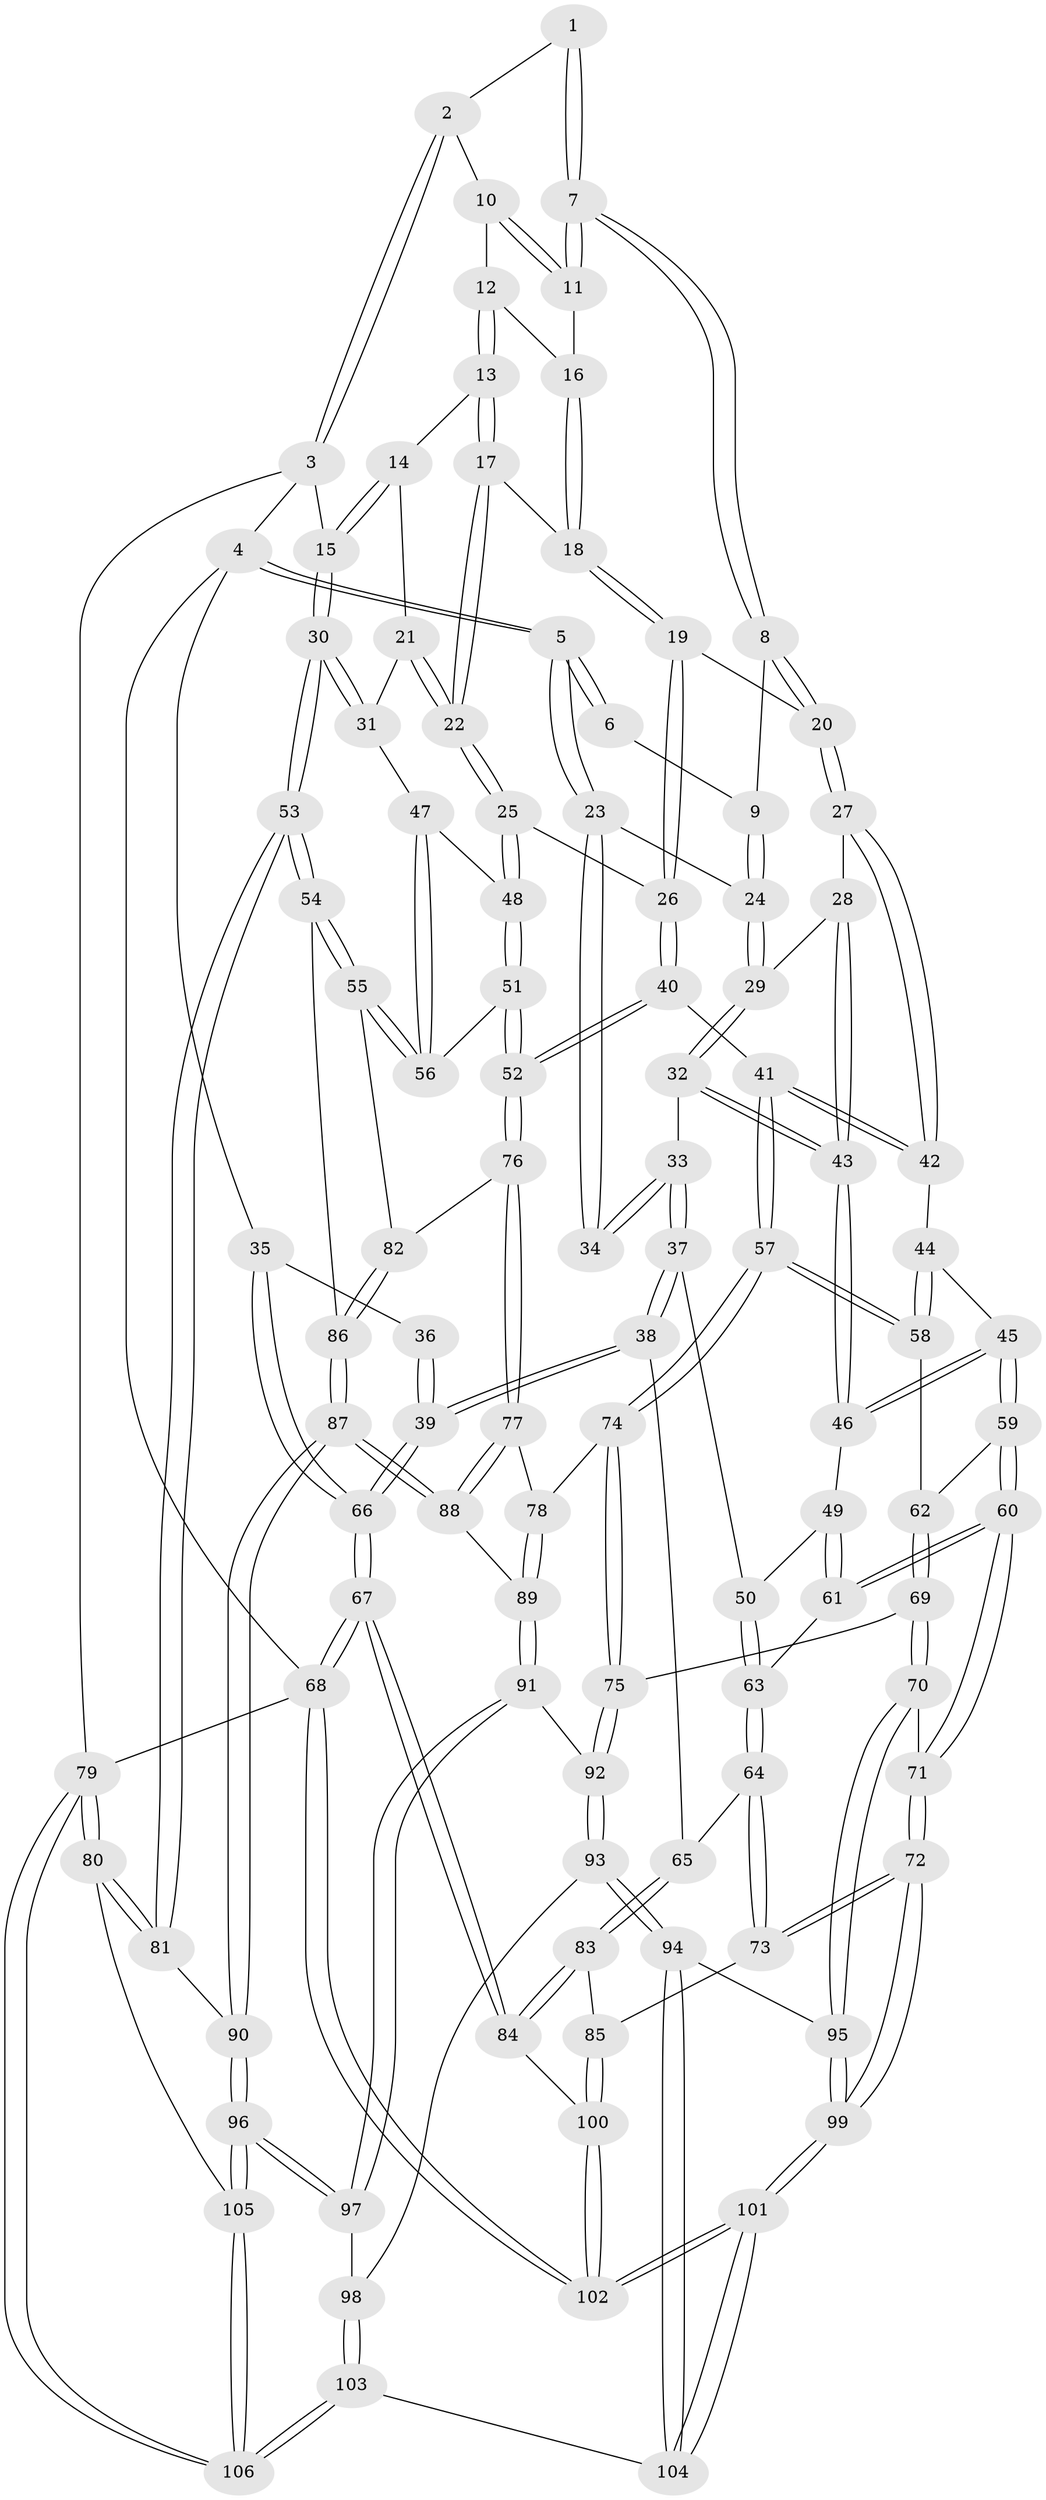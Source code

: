 // coarse degree distribution, {3: 0.09523809523809523, 5: 0.36507936507936506, 7: 0.015873015873015872, 6: 0.1111111111111111, 4: 0.38095238095238093, 2: 0.031746031746031744}
// Generated by graph-tools (version 1.1) at 2025/24/03/03/25 07:24:32]
// undirected, 106 vertices, 262 edges
graph export_dot {
graph [start="1"]
  node [color=gray90,style=filled];
  1 [pos="+0.552753647597952+0"];
  2 [pos="+0.6314989101410737+0"];
  3 [pos="+1+0"];
  4 [pos="+0+0"];
  5 [pos="+0+0"];
  6 [pos="+0.4271118241529844+0"];
  7 [pos="+0.4943227524956917+0.12752850299078552"];
  8 [pos="+0.4691292916511822+0.15058389768445066"];
  9 [pos="+0.39456753402104905+0.11969459528816201"];
  10 [pos="+0.6340777366229616+0"];
  11 [pos="+0.5322032028096506+0.10472853524070425"];
  12 [pos="+0.6803337617748705+0.045591294601785265"];
  13 [pos="+0.8185480704360609+0.11073267418930038"];
  14 [pos="+0.9133710375524952+0.09223959269656715"];
  15 [pos="+1+0"];
  16 [pos="+0.6565397934572955+0.07439406555982526"];
  17 [pos="+0.7551657840075161+0.19323467048372744"];
  18 [pos="+0.654392736201811+0.1813835332743949"];
  19 [pos="+0.567799921410193+0.27038281810188003"];
  20 [pos="+0.5274657679420822+0.2561901925513588"];
  21 [pos="+0.8816356481827897+0.23489442271638056"];
  22 [pos="+0.7579921603189067+0.34244214734640305"];
  23 [pos="+0.2070569531604206+0.1519963074506666"];
  24 [pos="+0.2405572915224317+0.16127568902236486"];
  25 [pos="+0.757873308700767+0.34275114715308647"];
  26 [pos="+0.6217525144845414+0.329785664830931"];
  27 [pos="+0.42832443767555256+0.3498339535292917"];
  28 [pos="+0.3606098206889022+0.3354349975869151"];
  29 [pos="+0.28063910055708413+0.24424743656108527"];
  30 [pos="+1+0.32000475027848646"];
  31 [pos="+0.9671468058510112+0.35934218436020543"];
  32 [pos="+0.24495784169790533+0.38114297794234414"];
  33 [pos="+0.16387411382121259+0.38825596638862325"];
  34 [pos="+0.14515826464500994+0.29373290316697825"];
  35 [pos="+0+0"];
  36 [pos="+0.07416147617733024+0.31564508234368166"];
  37 [pos="+0.14060767400331875+0.4452606934258321"];
  38 [pos="+0+0.4968918667942736"];
  39 [pos="+0+0.4695891399821271"];
  40 [pos="+0.5756520426292607+0.4846768167620444"];
  41 [pos="+0.5539174285072648+0.5007974776342654"];
  42 [pos="+0.43104191208981274+0.3695457592468155"];
  43 [pos="+0.29423490753550435+0.4149456908903835"];
  44 [pos="+0.3931129135369885+0.4589602040588118"];
  45 [pos="+0.3367114053295019+0.4768674747620203"];
  46 [pos="+0.2977077874761323+0.45826164344130726"];
  47 [pos="+0.9347158714042159+0.37808612649800066"];
  48 [pos="+0.7666498333910915+0.35547135003342367"];
  49 [pos="+0.2795755504850892+0.4701026726812142"];
  50 [pos="+0.16791018632411928+0.4649128269137138"];
  51 [pos="+0.7696418793017092+0.5100411265246219"];
  52 [pos="+0.7634987545850983+0.5297653657517561"];
  53 [pos="+1+0.6218241608268048"];
  54 [pos="+1+0.6042385957597106"];
  55 [pos="+0.9699056985102621+0.5685622084469153"];
  56 [pos="+0.9161045507157788+0.457028858330865"];
  57 [pos="+0.5214802291197496+0.5568691866305439"];
  58 [pos="+0.4657254885709748+0.5338959751925078"];
  59 [pos="+0.3493451153774209+0.5495822504236683"];
  60 [pos="+0.28893367745236953+0.6021313192718155"];
  61 [pos="+0.2547416016204539+0.5579499110721459"];
  62 [pos="+0.3599716413703785+0.5528927019400084"];
  63 [pos="+0.1997889198090487+0.5497631252121515"];
  64 [pos="+0.15494628537555138+0.6007198294743197"];
  65 [pos="+0.08140765660337655+0.5875470283629924"];
  66 [pos="+0+0.4692189302180043"];
  67 [pos="+0+0.8561448497483135"];
  68 [pos="+0+1"];
  69 [pos="+0.43889640674284947+0.6919663719184418"];
  70 [pos="+0.31713841436069196+0.7534704936095319"];
  71 [pos="+0.28565038259885284+0.7525851341736852"];
  72 [pos="+0.2781674060427774+0.7558475194077179"];
  73 [pos="+0.2655506942408192+0.7573147022873146"];
  74 [pos="+0.524871591562911+0.6423443972023222"];
  75 [pos="+0.5013750560583278+0.6734682090655204"];
  76 [pos="+0.7707604769489058+0.5582025137550659"];
  77 [pos="+0.7562579751013807+0.596030846256002"];
  78 [pos="+0.6387970859169271+0.6578992895193085"];
  79 [pos="+1+1"];
  80 [pos="+1+0.9323197703825248"];
  81 [pos="+1+0.7247882120143901"];
  82 [pos="+0.8892286105673152+0.5819719963574207"];
  83 [pos="+0.07534463662112147+0.7154217553248897"];
  84 [pos="+0+0.8244144656727755"];
  85 [pos="+0.25021911855960177+0.7644236382814248"];
  86 [pos="+0.8795679941731335+0.7075588811338532"];
  87 [pos="+0.8370370655796693+0.7644623181899141"];
  88 [pos="+0.8099242827813486+0.7380268286562172"];
  89 [pos="+0.6793244877459973+0.7487292573303832"];
  90 [pos="+0.8583369107009072+0.8263917823830714"];
  91 [pos="+0.6503545014071703+0.8192623006761168"];
  92 [pos="+0.5640289555892168+0.8254597901402854"];
  93 [pos="+0.5316517881659646+0.8863806528968737"];
  94 [pos="+0.4909713972149818+0.9140684116606272"];
  95 [pos="+0.4429291855031287+0.8965222786504753"];
  96 [pos="+0.8224171357487662+0.9233729073383335"];
  97 [pos="+0.7497887109174111+0.9027797658756784"];
  98 [pos="+0.6276986832888646+0.9497504941950216"];
  99 [pos="+0.3156284583850129+0.9921410077910304"];
  100 [pos="+0.18030285296425044+0.8508786635066315"];
  101 [pos="+0.20726697729225416+1"];
  102 [pos="+0.08839308373047326+1"];
  103 [pos="+0.5854514025148313+1"];
  104 [pos="+0.49979004731533994+1"];
  105 [pos="+0.8288218697040076+0.9435304744595553"];
  106 [pos="+0.8183317841222889+1"];
  1 -- 2;
  1 -- 7;
  1 -- 7;
  2 -- 3;
  2 -- 3;
  2 -- 10;
  3 -- 4;
  3 -- 15;
  3 -- 79;
  4 -- 5;
  4 -- 5;
  4 -- 35;
  4 -- 68;
  5 -- 6;
  5 -- 6;
  5 -- 23;
  5 -- 23;
  6 -- 9;
  7 -- 8;
  7 -- 8;
  7 -- 11;
  7 -- 11;
  8 -- 9;
  8 -- 20;
  8 -- 20;
  9 -- 24;
  9 -- 24;
  10 -- 11;
  10 -- 11;
  10 -- 12;
  11 -- 16;
  12 -- 13;
  12 -- 13;
  12 -- 16;
  13 -- 14;
  13 -- 17;
  13 -- 17;
  14 -- 15;
  14 -- 15;
  14 -- 21;
  15 -- 30;
  15 -- 30;
  16 -- 18;
  16 -- 18;
  17 -- 18;
  17 -- 22;
  17 -- 22;
  18 -- 19;
  18 -- 19;
  19 -- 20;
  19 -- 26;
  19 -- 26;
  20 -- 27;
  20 -- 27;
  21 -- 22;
  21 -- 22;
  21 -- 31;
  22 -- 25;
  22 -- 25;
  23 -- 24;
  23 -- 34;
  23 -- 34;
  24 -- 29;
  24 -- 29;
  25 -- 26;
  25 -- 48;
  25 -- 48;
  26 -- 40;
  26 -- 40;
  27 -- 28;
  27 -- 42;
  27 -- 42;
  28 -- 29;
  28 -- 43;
  28 -- 43;
  29 -- 32;
  29 -- 32;
  30 -- 31;
  30 -- 31;
  30 -- 53;
  30 -- 53;
  31 -- 47;
  32 -- 33;
  32 -- 43;
  32 -- 43;
  33 -- 34;
  33 -- 34;
  33 -- 37;
  33 -- 37;
  35 -- 36;
  35 -- 66;
  35 -- 66;
  36 -- 39;
  36 -- 39;
  37 -- 38;
  37 -- 38;
  37 -- 50;
  38 -- 39;
  38 -- 39;
  38 -- 65;
  39 -- 66;
  39 -- 66;
  40 -- 41;
  40 -- 52;
  40 -- 52;
  41 -- 42;
  41 -- 42;
  41 -- 57;
  41 -- 57;
  42 -- 44;
  43 -- 46;
  43 -- 46;
  44 -- 45;
  44 -- 58;
  44 -- 58;
  45 -- 46;
  45 -- 46;
  45 -- 59;
  45 -- 59;
  46 -- 49;
  47 -- 48;
  47 -- 56;
  47 -- 56;
  48 -- 51;
  48 -- 51;
  49 -- 50;
  49 -- 61;
  49 -- 61;
  50 -- 63;
  50 -- 63;
  51 -- 52;
  51 -- 52;
  51 -- 56;
  52 -- 76;
  52 -- 76;
  53 -- 54;
  53 -- 54;
  53 -- 81;
  53 -- 81;
  54 -- 55;
  54 -- 55;
  54 -- 86;
  55 -- 56;
  55 -- 56;
  55 -- 82;
  57 -- 58;
  57 -- 58;
  57 -- 74;
  57 -- 74;
  58 -- 62;
  59 -- 60;
  59 -- 60;
  59 -- 62;
  60 -- 61;
  60 -- 61;
  60 -- 71;
  60 -- 71;
  61 -- 63;
  62 -- 69;
  62 -- 69;
  63 -- 64;
  63 -- 64;
  64 -- 65;
  64 -- 73;
  64 -- 73;
  65 -- 83;
  65 -- 83;
  66 -- 67;
  66 -- 67;
  67 -- 68;
  67 -- 68;
  67 -- 84;
  67 -- 84;
  68 -- 102;
  68 -- 102;
  68 -- 79;
  69 -- 70;
  69 -- 70;
  69 -- 75;
  70 -- 71;
  70 -- 95;
  70 -- 95;
  71 -- 72;
  71 -- 72;
  72 -- 73;
  72 -- 73;
  72 -- 99;
  72 -- 99;
  73 -- 85;
  74 -- 75;
  74 -- 75;
  74 -- 78;
  75 -- 92;
  75 -- 92;
  76 -- 77;
  76 -- 77;
  76 -- 82;
  77 -- 78;
  77 -- 88;
  77 -- 88;
  78 -- 89;
  78 -- 89;
  79 -- 80;
  79 -- 80;
  79 -- 106;
  79 -- 106;
  80 -- 81;
  80 -- 81;
  80 -- 105;
  81 -- 90;
  82 -- 86;
  82 -- 86;
  83 -- 84;
  83 -- 84;
  83 -- 85;
  84 -- 100;
  85 -- 100;
  85 -- 100;
  86 -- 87;
  86 -- 87;
  87 -- 88;
  87 -- 88;
  87 -- 90;
  87 -- 90;
  88 -- 89;
  89 -- 91;
  89 -- 91;
  90 -- 96;
  90 -- 96;
  91 -- 92;
  91 -- 97;
  91 -- 97;
  92 -- 93;
  92 -- 93;
  93 -- 94;
  93 -- 94;
  93 -- 98;
  94 -- 95;
  94 -- 104;
  94 -- 104;
  95 -- 99;
  95 -- 99;
  96 -- 97;
  96 -- 97;
  96 -- 105;
  96 -- 105;
  97 -- 98;
  98 -- 103;
  98 -- 103;
  99 -- 101;
  99 -- 101;
  100 -- 102;
  100 -- 102;
  101 -- 102;
  101 -- 102;
  101 -- 104;
  101 -- 104;
  103 -- 104;
  103 -- 106;
  103 -- 106;
  105 -- 106;
  105 -- 106;
}
